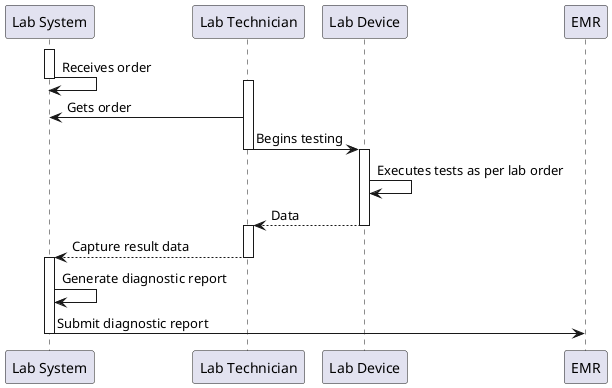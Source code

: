 @startuml LabResults

activate "Lab System"
"Lab System" -> "Lab System": Receives order
deactivate "Lab System"

activate "Lab Technician"
"Lab Technician" -> "Lab System": Gets order
"Lab Technician" -> "Lab Device": Begins testing
deactivate "Lab Technician"

activate "Lab Device"
"Lab Device" -> "Lab Device": Executes tests as per lab order
"Lab Device" --> "Lab Technician": Data
deactivate "Lab Device"

activate "Lab Technician"
"Lab Technician" --> "Lab System": Capture result data
deactivate "Lab Technician"

activate "Lab System"
"Lab System" -> "Lab System": Generate diagnostic report
"Lab System" -> "EMR": Submit diagnostic report
deactivate "Lab System"

@enduml